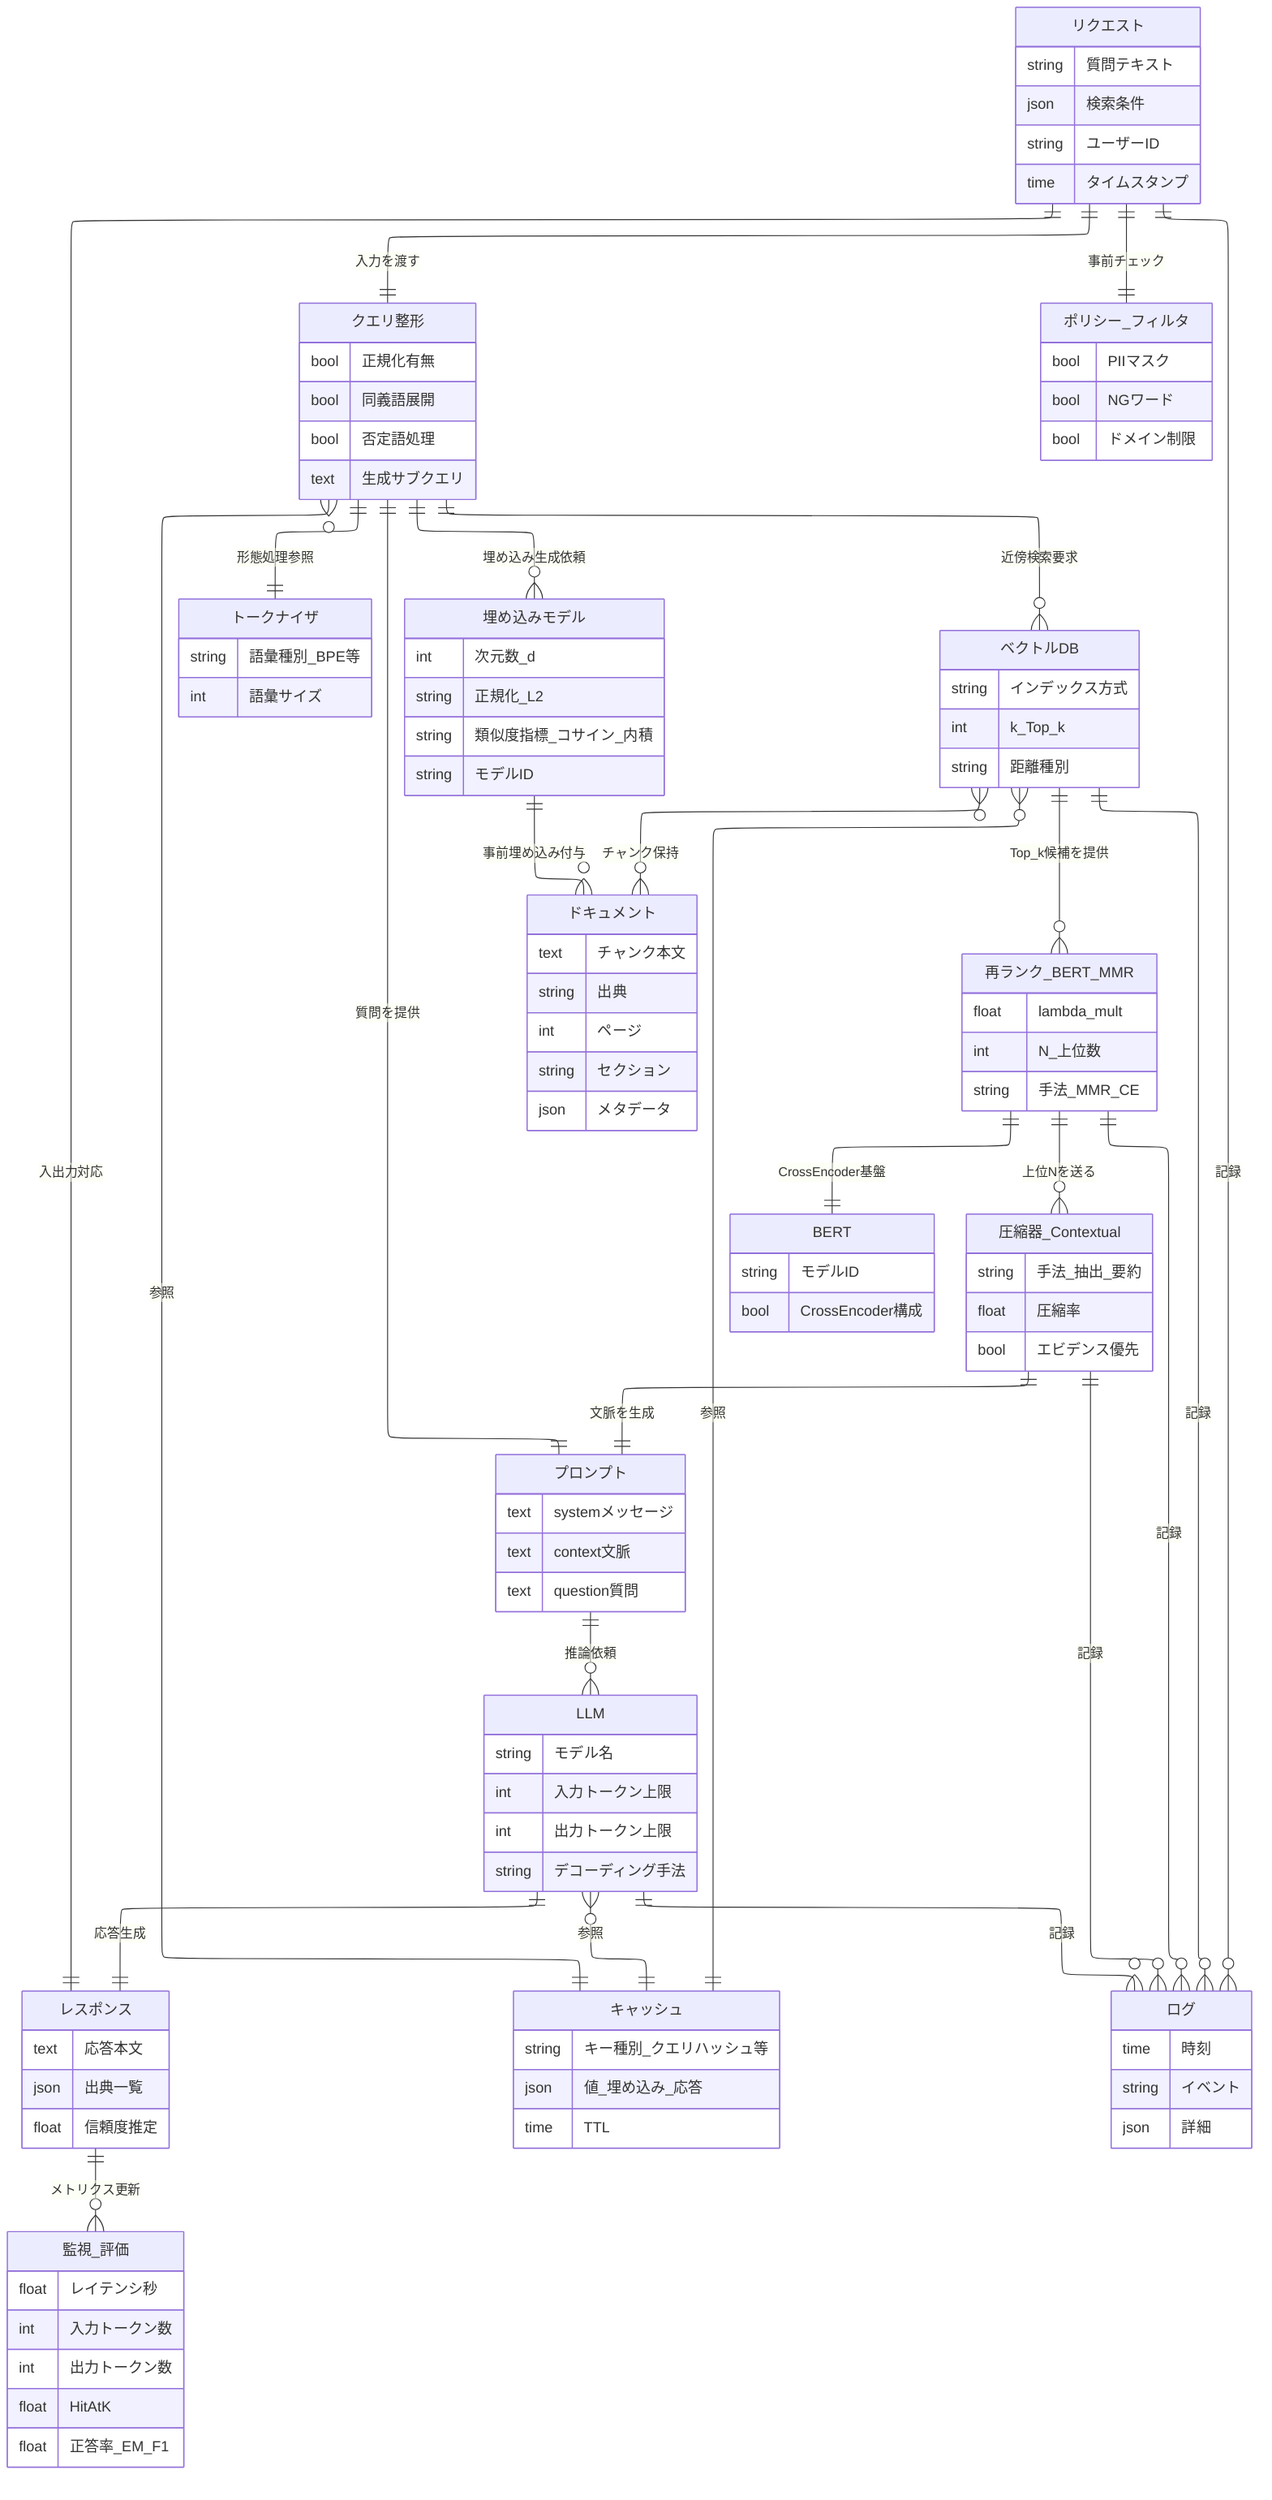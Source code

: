 ---
config:
  layout: elk
---
erDiagram
  direction TB
  リクエスト {
    string 質問テキスト
    json 検索条件
    string ユーザーID
    time タイムスタンプ
  }
  クエリ整形 {
    bool 正規化有無
    bool 同義語展開
    bool 否定語処理
    text 生成サブクエリ
  }
  トークナイザ {
    string 語彙種別_BPE等
    int 語彙サイズ
  }
  埋め込みモデル {
    int 次元数_d
    string 正規化_L2
    string 類似度指標_コサイン_内積
    string モデルID
  }
  ベクトルDB {
    string インデックス方式
    int k_Top_k
    string 距離種別
  }
  ドキュメント {
    text チャンク本文
    string 出典
    int ページ
    string セクション
    json メタデータ
  }
  再ランク_BERT_MMR {
    float lambda_mult
    int N_上位数
    string 手法_MMR_CE
  }
  BERT {
    string モデルID
    bool CrossEncoder構成
  }
  圧縮器_Contextual {
    string 手法_抽出_要約
    float 圧縮率
    bool エビデンス優先
  }
  プロンプト {
    text systemメッセージ
    text context文脈
    text question質問
  }
  LLM {
    string モデル名
    int 入力トークン上限
    int 出力トークン上限
    string デコーディング手法
  }
  レスポンス {
    text 応答本文
    json 出典一覧
    float 信頼度推定
  }
  キャッシュ {
    string キー種別_クエリハッシュ等
    json 値_埋め込み_応答
    time TTL
  }
  監視_評価 {
    float レイテンシ秒
    int 入力トークン数
    int 出力トークン数
    float HitAtK
    float 正答率_EM_F1
  }
  ログ {
    time 時刻
    string イベント
    json 詳細
  }
  ポリシー_フィルタ {
    bool PIIマスク
    bool NGワード
    bool ドメイン制限
  }
  リクエスト ||--|| クエリ整形 : 入力を渡す
  リクエスト ||--|| ポリシー_フィルタ : 事前チェック
  クエリ整形 ||--|| トークナイザ : 形態処理参照
  クエリ整形 ||--o{ 埋め込みモデル : 埋め込み生成依頼
  埋め込みモデル ||--o{ ドキュメント : 事前埋め込み付与
  ベクトルDB }o--o{ ドキュメント : チャンク保持
  クエリ整形 ||--o{ ベクトルDB : 近傍検索要求
  ベクトルDB ||--o{ 再ランク_BERT_MMR : Top_k候補を提供
  再ランク_BERT_MMR ||--|| BERT : CrossEncoder基盤
  再ランク_BERT_MMR ||--o{ 圧縮器_Contextual : 上位Nを送る
  圧縮器_Contextual ||--|| プロンプト : 文脈を生成
  クエリ整形 ||--|| プロンプト : 質問を提供
  プロンプト ||--o{ LLM : 推論依頼
  LLM ||--|| レスポンス : 応答生成
  リクエスト ||--|| レスポンス : 入出力対応
  クエリ整形 }o--|| キャッシュ : 参照
  ベクトルDB }o--|| キャッシュ : 参照
  LLM }o--|| キャッシュ : 参照
  リクエスト ||--o{ ログ : 記録
  ベクトルDB ||--o{ ログ : 記録
  再ランク_BERT_MMR ||--o{ ログ : 記録
  圧縮器_Contextual ||--o{ ログ : 記録
  LLM ||--o{ ログ : 記録
  レスポンス ||--o{ 監視_評価 : メトリクス更新